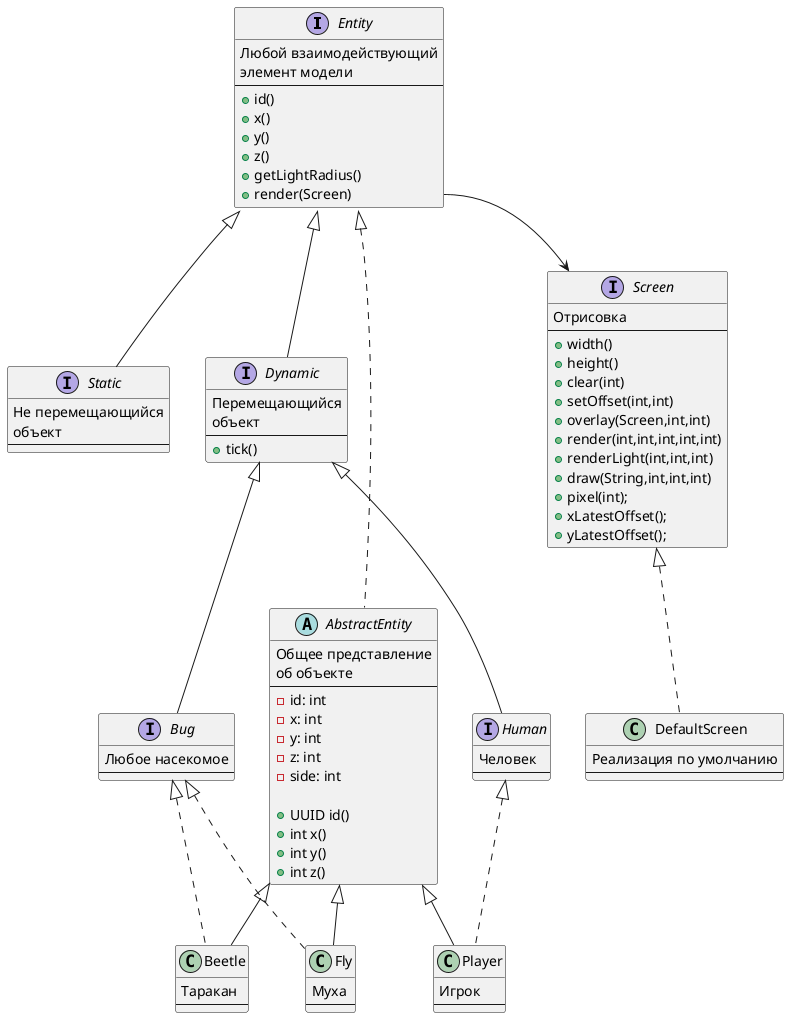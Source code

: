@startuml
interface Entity
interface Static
interface Dynamic
interface Bug
interface Human
interface Screen

interface Entity {
    Любой взаимодействующий
    элемент модели
    --
    +id()
    +x()
    +y()
    +z()
    +getLightRadius()
    +render(Screen)
}
Entity::render --> Screen

interface Static extends Entity {
    Не перемещающийся
    объект
    --
}

interface Dynamic extends Entity {
    Перемещающийся
    объект
    --
    +tick()
}

interface Bug extends Dynamic {
    Любое насекомое
    --
}

interface Human extends Dynamic {
    Человек
    --
}

interface Screen {
    Отрисовка
    --
    +width()
    +height()
    +clear(int)
    +setOffset(int,int)
    +overlay(Screen,int,int)
    +render(int,int,int,int,int)
    +renderLight(int,int,int)
    +draw(String,int,int,int)
    +pixel(int);
    +xLatestOffset();
    +yLatestOffset();
}

abstract class AbstractEntity implements Entity {
    Общее представление
    об объекте
    --
    -id: int
    -x: int
    -y: int
    -z: int
    -side: int

    +UUID id()
    +int x()
    +int y()
    +int z()
}

class Player extends AbstractEntity implements Human {
    Игрок
    --
}

class Fly extends AbstractEntity implements Bug {
    Муха
    --
}

class Beetle extends AbstractEntity implements Bug {
    Таракан
    --
}

class DefaultScreen implements Screen {
    Реализация по умолчанию
    --
}

@enduml
